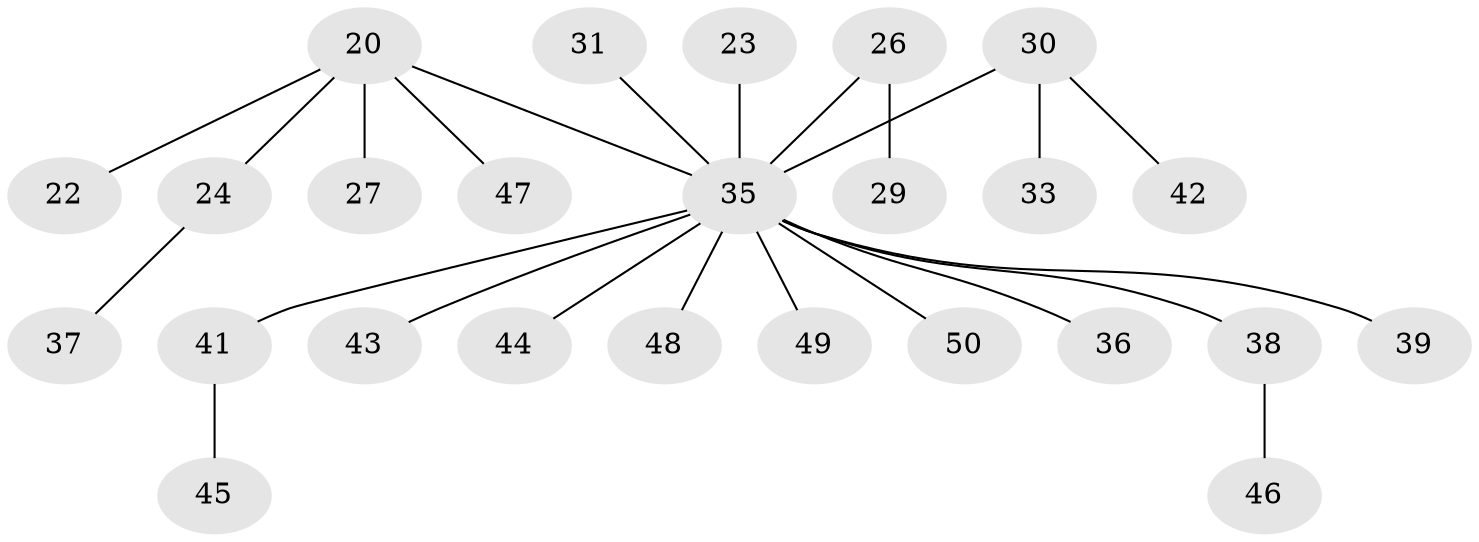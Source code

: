 // original degree distribution, {3: 0.16, 10: 0.02, 4: 0.02, 2: 0.24, 1: 0.52, 5: 0.04}
// Generated by graph-tools (version 1.1) at 2025/53/03/09/25 04:53:30]
// undirected, 25 vertices, 24 edges
graph export_dot {
graph [start="1"]
  node [color=gray90,style=filled];
  20 [super="+15+18"];
  22;
  23;
  24;
  26;
  27;
  29;
  30 [super="+1+21"];
  31;
  33;
  35 [super="+12+9+32+11+14+2+10+16+17+19+25"];
  36;
  37;
  38;
  39;
  41 [super="+40"];
  42;
  43;
  44;
  45;
  46;
  47;
  48;
  49;
  50;
  20 -- 24;
  20 -- 27;
  20 -- 47;
  20 -- 35;
  20 -- 22;
  23 -- 35;
  24 -- 37;
  26 -- 29;
  26 -- 35;
  30 -- 33;
  30 -- 42;
  30 -- 35;
  31 -- 35;
  35 -- 43;
  35 -- 44;
  35 -- 36;
  35 -- 41;
  35 -- 50;
  35 -- 48;
  35 -- 49;
  35 -- 39;
  35 -- 38;
  38 -- 46;
  41 -- 45;
}
